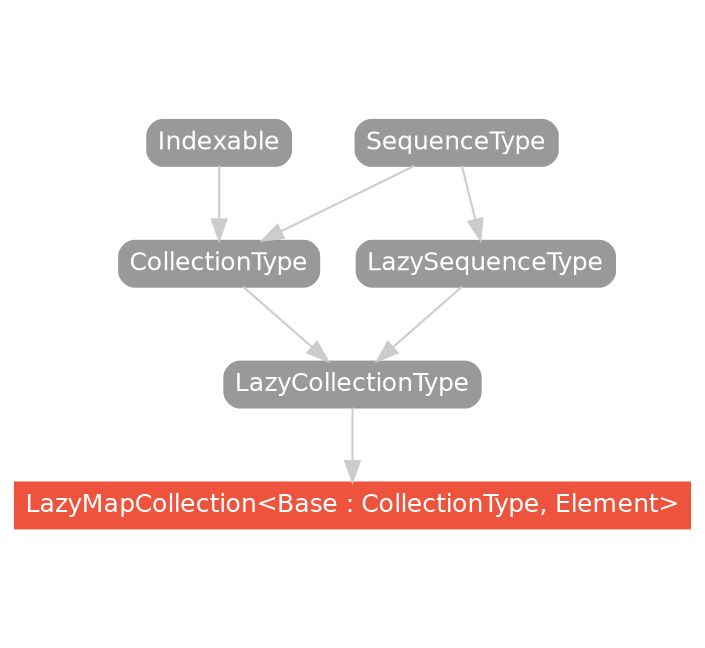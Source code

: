 strict digraph "LazyMapCollection<Base : CollectionType, Element> - Type Hierarchy - SwiftDoc.org" {
    pad="0.1,0.8"
    node [shape=box, style="filled,rounded", color="#999999", fillcolor="#999999", fontcolor=white, fontname=Helvetica, fontnames="Helvetica,sansserif", fontsize=12, margin="0.07,0.05", height="0.3"]
    edge [color="#cccccc"]
    "CollectionType" [URL="/protocol/CollectionType/hierarchy/"]
    "Indexable" [URL="/protocol/Indexable/hierarchy/"]
    "LazyCollectionType" [URL="/protocol/LazyCollectionType/hierarchy/"]
    "LazyMapCollection<Base : CollectionType, Element>" [URL="/type/LazyMapCollection/", style="filled", fillcolor="#ee543d", color="#ee543d"]
    "LazySequenceType" [URL="/protocol/LazySequenceType/hierarchy/"]
    "SequenceType" [URL="/protocol/SequenceType/hierarchy/"]    "LazyCollectionType" -> "LazyMapCollection<Base : CollectionType, Element>"
    "CollectionType" -> "LazyCollectionType"
    "LazySequenceType" -> "LazyCollectionType"
    "Indexable" -> "CollectionType"
    "SequenceType" -> "CollectionType"
    "SequenceType" -> "LazySequenceType"
    subgraph Types {
        rank = max; "LazyMapCollection<Base : CollectionType, Element>";
    }
}